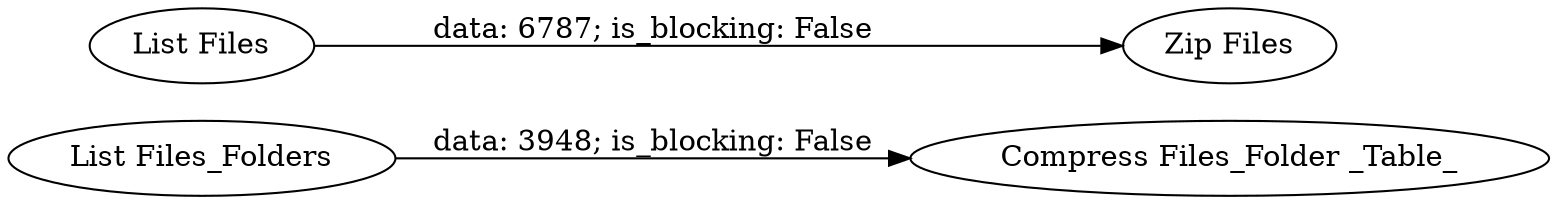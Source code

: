 digraph {
	"3648933796600827628_6" [label="Compress Files_Folder _Table_"]
	"3648933796600827628_2" [label="List Files"]
	"3648933796600827628_1" [label="Zip Files"]
	"3648933796600827628_4" [label="List Files_Folders"]
	"3648933796600827628_4" -> "3648933796600827628_6" [label="data: 3948; is_blocking: False"]
	"3648933796600827628_2" -> "3648933796600827628_1" [label="data: 6787; is_blocking: False"]
	rankdir=LR
}
